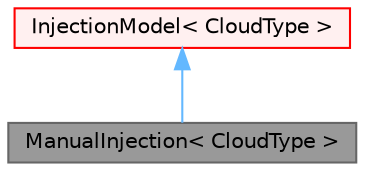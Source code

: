 digraph "ManualInjection&lt; CloudType &gt;"
{
 // LATEX_PDF_SIZE
  bgcolor="transparent";
  edge [fontname=Helvetica,fontsize=10,labelfontname=Helvetica,labelfontsize=10];
  node [fontname=Helvetica,fontsize=10,shape=box,height=0.2,width=0.4];
  Node1 [id="Node000001",label="ManualInjection\< CloudType \>",height=0.2,width=0.4,color="gray40", fillcolor="grey60", style="filled", fontcolor="black",tooltip="Manual injection."];
  Node2 -> Node1 [id="edge1_Node000001_Node000002",dir="back",color="steelblue1",style="solid",tooltip=" "];
  Node2 [id="Node000002",label="InjectionModel\< CloudType \>",height=0.2,width=0.4,color="red", fillcolor="#FFF0F0", style="filled",URL="$classFoam_1_1InjectionModel.html",tooltip="Templated injection model class."];
}
